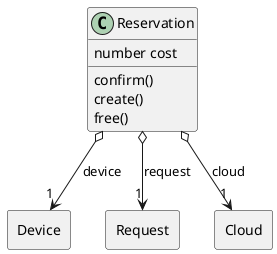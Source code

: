 @startuml

class "Reservation" as Model {
 number cost

 confirm()
 create()
 free()
 
}

rectangle "Device" as Device {
}

Model o--> "1" Device : device


rectangle "Request" as Request {
}

Model o--> "1" Request : request


rectangle "Cloud" as Cloud {
}

Model o--> "1" Cloud : cloud




@enduml

